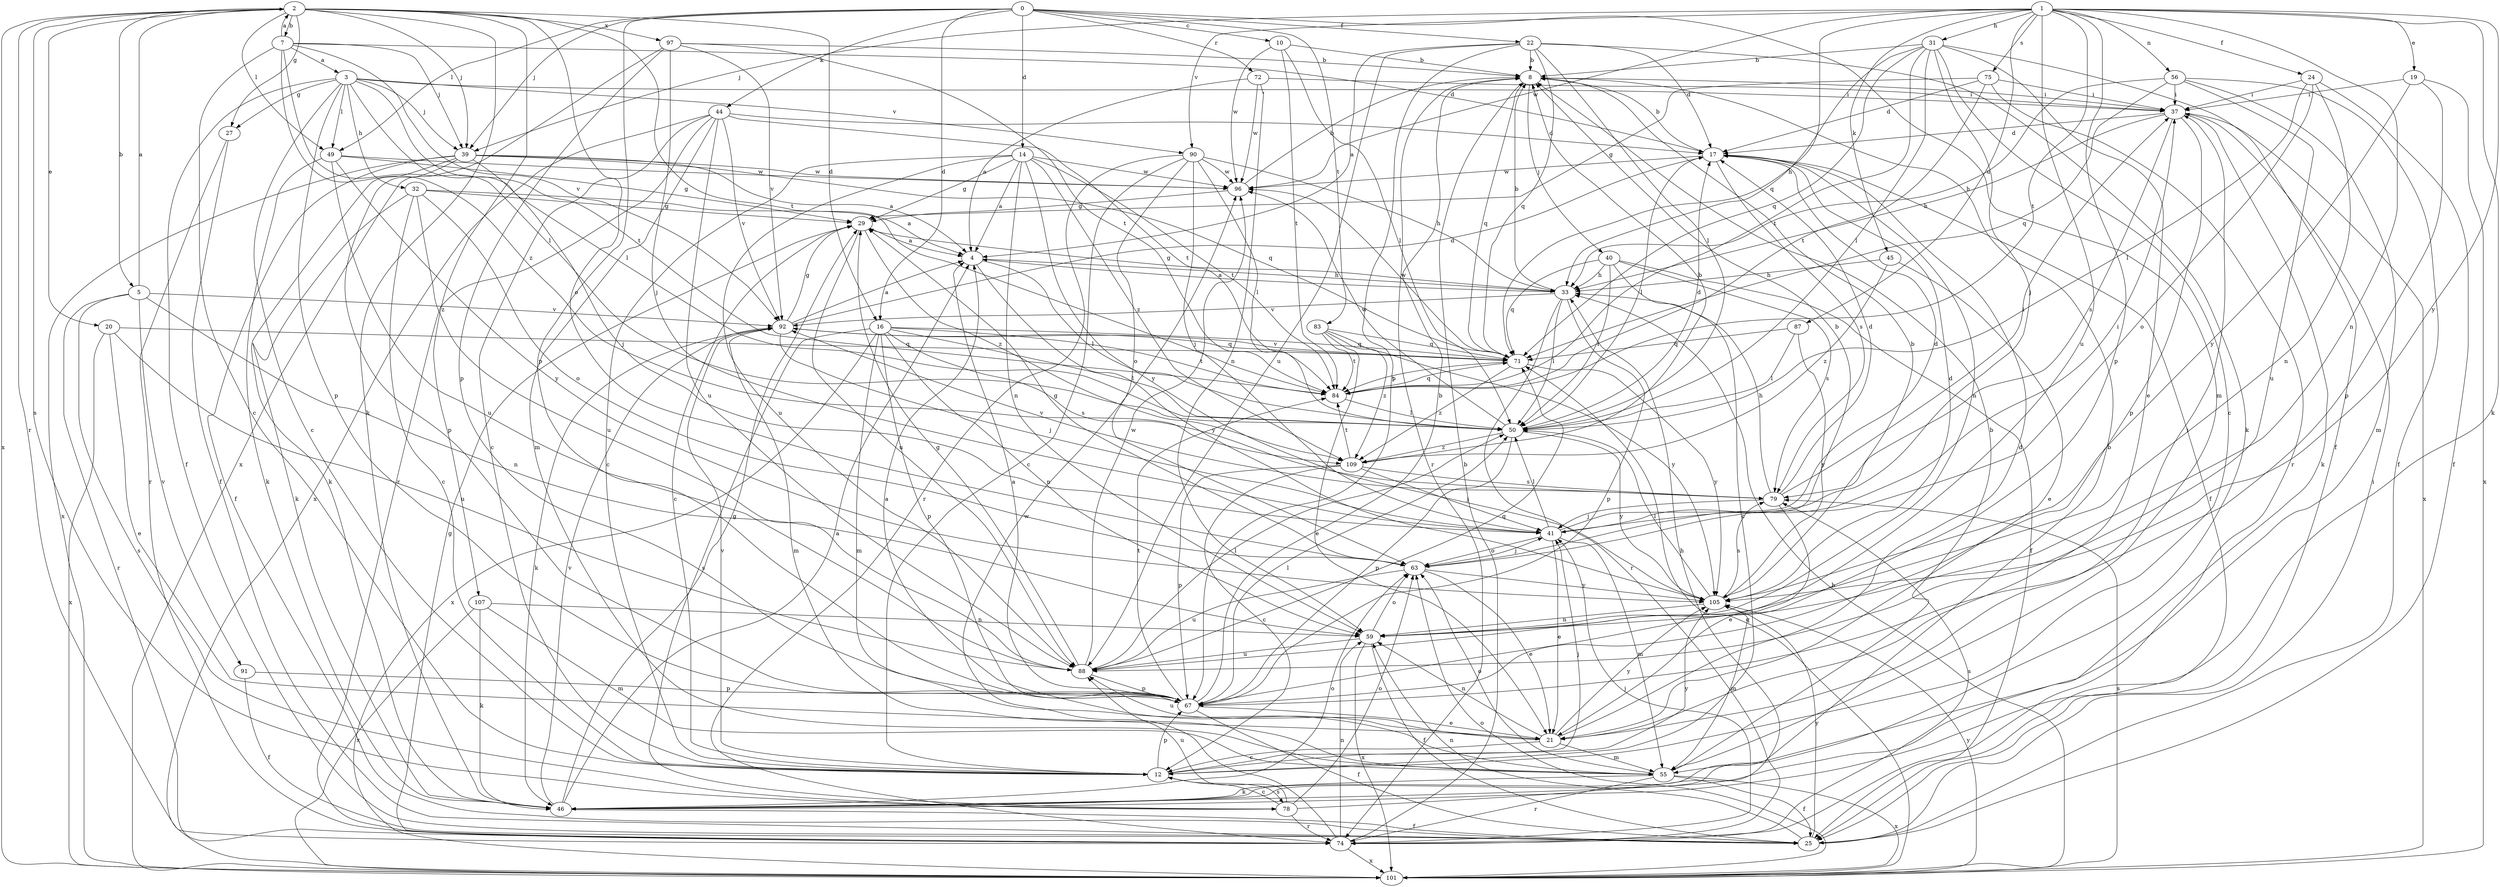 strict digraph  {
0;
1;
2;
3;
4;
5;
7;
8;
10;
12;
14;
16;
17;
19;
20;
21;
22;
24;
25;
27;
29;
31;
32;
33;
37;
39;
40;
41;
44;
45;
46;
49;
50;
55;
56;
59;
63;
67;
71;
72;
74;
75;
78;
79;
83;
84;
87;
88;
90;
91;
92;
96;
97;
101;
105;
107;
109;
0 -> 10  [label=c];
0 -> 14  [label=d];
0 -> 16  [label=d];
0 -> 22  [label=f];
0 -> 39  [label=j];
0 -> 44  [label=k];
0 -> 49  [label=l];
0 -> 55  [label=m];
0 -> 67  [label=p];
0 -> 72  [label=r];
0 -> 83  [label=t];
1 -> 19  [label=e];
1 -> 24  [label=f];
1 -> 31  [label=h];
1 -> 39  [label=j];
1 -> 45  [label=k];
1 -> 46  [label=k];
1 -> 56  [label=n];
1 -> 59  [label=n];
1 -> 67  [label=p];
1 -> 71  [label=q];
1 -> 75  [label=s];
1 -> 84  [label=t];
1 -> 87  [label=u];
1 -> 88  [label=u];
1 -> 90  [label=v];
1 -> 96  [label=w];
1 -> 105  [label=y];
2 -> 5  [label=b];
2 -> 7  [label=b];
2 -> 16  [label=d];
2 -> 20  [label=e];
2 -> 27  [label=g];
2 -> 39  [label=j];
2 -> 46  [label=k];
2 -> 49  [label=l];
2 -> 63  [label=o];
2 -> 74  [label=r];
2 -> 78  [label=s];
2 -> 84  [label=t];
2 -> 97  [label=x];
2 -> 101  [label=x];
2 -> 107  [label=z];
3 -> 12  [label=c];
3 -> 25  [label=f];
3 -> 27  [label=g];
3 -> 32  [label=h];
3 -> 37  [label=i];
3 -> 39  [label=j];
3 -> 49  [label=l];
3 -> 50  [label=l];
3 -> 67  [label=p];
3 -> 84  [label=t];
3 -> 90  [label=v];
4 -> 33  [label=h];
4 -> 50  [label=l];
4 -> 105  [label=y];
5 -> 2  [label=a];
5 -> 59  [label=n];
5 -> 74  [label=r];
5 -> 78  [label=s];
5 -> 91  [label=v];
5 -> 92  [label=v];
7 -> 2  [label=a];
7 -> 3  [label=a];
7 -> 12  [label=c];
7 -> 17  [label=d];
7 -> 39  [label=j];
7 -> 50  [label=l];
7 -> 92  [label=v];
7 -> 109  [label=z];
8 -> 37  [label=i];
8 -> 40  [label=j];
8 -> 71  [label=q];
8 -> 74  [label=r];
10 -> 8  [label=b];
10 -> 50  [label=l];
10 -> 84  [label=t];
10 -> 96  [label=w];
12 -> 41  [label=j];
12 -> 67  [label=p];
12 -> 78  [label=s];
12 -> 92  [label=v];
12 -> 105  [label=y];
14 -> 4  [label=a];
14 -> 12  [label=c];
14 -> 29  [label=g];
14 -> 59  [label=n];
14 -> 84  [label=t];
14 -> 88  [label=u];
14 -> 96  [label=w];
14 -> 105  [label=y];
14 -> 109  [label=z];
16 -> 50  [label=l];
16 -> 55  [label=m];
16 -> 59  [label=n];
16 -> 67  [label=p];
16 -> 71  [label=q];
16 -> 78  [label=s];
16 -> 79  [label=s];
16 -> 84  [label=t];
16 -> 101  [label=x];
17 -> 8  [label=b];
17 -> 25  [label=f];
17 -> 50  [label=l];
17 -> 59  [label=n];
17 -> 79  [label=s];
17 -> 96  [label=w];
19 -> 37  [label=i];
19 -> 67  [label=p];
19 -> 101  [label=x];
19 -> 105  [label=y];
20 -> 21  [label=e];
20 -> 71  [label=q];
20 -> 88  [label=u];
20 -> 101  [label=x];
21 -> 4  [label=a];
21 -> 12  [label=c];
21 -> 17  [label=d];
21 -> 37  [label=i];
21 -> 55  [label=m];
21 -> 59  [label=n];
21 -> 88  [label=u];
21 -> 105  [label=y];
22 -> 4  [label=a];
22 -> 8  [label=b];
22 -> 17  [label=d];
22 -> 46  [label=k];
22 -> 50  [label=l];
22 -> 67  [label=p];
22 -> 71  [label=q];
22 -> 88  [label=u];
24 -> 25  [label=f];
24 -> 37  [label=i];
24 -> 50  [label=l];
24 -> 59  [label=n];
24 -> 63  [label=o];
25 -> 37  [label=i];
25 -> 59  [label=n];
25 -> 105  [label=y];
27 -> 25  [label=f];
27 -> 74  [label=r];
29 -> 4  [label=a];
29 -> 12  [label=c];
29 -> 88  [label=u];
29 -> 109  [label=z];
31 -> 8  [label=b];
31 -> 12  [label=c];
31 -> 21  [label=e];
31 -> 25  [label=f];
31 -> 33  [label=h];
31 -> 41  [label=j];
31 -> 50  [label=l];
31 -> 71  [label=q];
31 -> 84  [label=t];
32 -> 4  [label=a];
32 -> 12  [label=c];
32 -> 29  [label=g];
32 -> 46  [label=k];
32 -> 63  [label=o];
32 -> 88  [label=u];
33 -> 4  [label=a];
33 -> 8  [label=b];
33 -> 29  [label=g];
33 -> 50  [label=l];
33 -> 67  [label=p];
33 -> 74  [label=r];
33 -> 92  [label=v];
37 -> 17  [label=d];
37 -> 33  [label=h];
37 -> 46  [label=k];
37 -> 67  [label=p];
37 -> 79  [label=s];
37 -> 101  [label=x];
39 -> 4  [label=a];
39 -> 25  [label=f];
39 -> 41  [label=j];
39 -> 46  [label=k];
39 -> 67  [label=p];
39 -> 71  [label=q];
39 -> 96  [label=w];
39 -> 101  [label=x];
40 -> 12  [label=c];
40 -> 25  [label=f];
40 -> 33  [label=h];
40 -> 50  [label=l];
40 -> 71  [label=q];
40 -> 79  [label=s];
41 -> 17  [label=d];
41 -> 21  [label=e];
41 -> 37  [label=i];
41 -> 50  [label=l];
41 -> 55  [label=m];
41 -> 63  [label=o];
44 -> 12  [label=c];
44 -> 17  [label=d];
44 -> 55  [label=m];
44 -> 74  [label=r];
44 -> 84  [label=t];
44 -> 88  [label=u];
44 -> 92  [label=v];
44 -> 101  [label=x];
45 -> 21  [label=e];
45 -> 33  [label=h];
45 -> 109  [label=z];
46 -> 4  [label=a];
46 -> 8  [label=b];
46 -> 25  [label=f];
46 -> 29  [label=g];
46 -> 63  [label=o];
46 -> 92  [label=v];
49 -> 29  [label=g];
49 -> 46  [label=k];
49 -> 88  [label=u];
49 -> 96  [label=w];
49 -> 105  [label=y];
50 -> 17  [label=d];
50 -> 67  [label=p];
50 -> 96  [label=w];
50 -> 105  [label=y];
50 -> 109  [label=z];
55 -> 8  [label=b];
55 -> 25  [label=f];
55 -> 46  [label=k];
55 -> 63  [label=o];
55 -> 74  [label=r];
55 -> 101  [label=x];
56 -> 25  [label=f];
56 -> 33  [label=h];
56 -> 37  [label=i];
56 -> 55  [label=m];
56 -> 71  [label=q];
56 -> 88  [label=u];
59 -> 25  [label=f];
59 -> 63  [label=o];
59 -> 88  [label=u];
59 -> 101  [label=x];
63 -> 8  [label=b];
63 -> 21  [label=e];
63 -> 29  [label=g];
63 -> 41  [label=j];
63 -> 88  [label=u];
63 -> 105  [label=y];
67 -> 4  [label=a];
67 -> 8  [label=b];
67 -> 21  [label=e];
67 -> 25  [label=f];
67 -> 50  [label=l];
67 -> 84  [label=t];
71 -> 84  [label=t];
71 -> 92  [label=v];
71 -> 96  [label=w];
71 -> 105  [label=y];
71 -> 109  [label=z];
72 -> 4  [label=a];
72 -> 37  [label=i];
72 -> 59  [label=n];
72 -> 96  [label=w];
74 -> 8  [label=b];
74 -> 29  [label=g];
74 -> 41  [label=j];
74 -> 59  [label=n];
74 -> 79  [label=s];
74 -> 96  [label=w];
74 -> 101  [label=x];
75 -> 17  [label=d];
75 -> 29  [label=g];
75 -> 37  [label=i];
75 -> 74  [label=r];
75 -> 84  [label=t];
78 -> 12  [label=c];
78 -> 33  [label=h];
78 -> 63  [label=o];
78 -> 74  [label=r];
78 -> 88  [label=u];
79 -> 17  [label=d];
79 -> 21  [label=e];
79 -> 33  [label=h];
79 -> 37  [label=i];
79 -> 41  [label=j];
79 -> 92  [label=v];
83 -> 21  [label=e];
83 -> 71  [label=q];
83 -> 84  [label=t];
83 -> 105  [label=y];
83 -> 109  [label=z];
84 -> 50  [label=l];
84 -> 71  [label=q];
87 -> 50  [label=l];
87 -> 71  [label=q];
87 -> 105  [label=y];
88 -> 29  [label=g];
88 -> 50  [label=l];
88 -> 67  [label=p];
88 -> 71  [label=q];
88 -> 96  [label=w];
90 -> 12  [label=c];
90 -> 33  [label=h];
90 -> 41  [label=j];
90 -> 50  [label=l];
90 -> 63  [label=o];
90 -> 74  [label=r];
90 -> 96  [label=w];
91 -> 25  [label=f];
91 -> 67  [label=p];
92 -> 4  [label=a];
92 -> 17  [label=d];
92 -> 29  [label=g];
92 -> 41  [label=j];
92 -> 46  [label=k];
92 -> 55  [label=m];
92 -> 71  [label=q];
96 -> 8  [label=b];
96 -> 29  [label=g];
97 -> 8  [label=b];
97 -> 41  [label=j];
97 -> 67  [label=p];
97 -> 84  [label=t];
97 -> 92  [label=v];
97 -> 101  [label=x];
101 -> 33  [label=h];
101 -> 63  [label=o];
101 -> 71  [label=q];
101 -> 79  [label=s];
101 -> 105  [label=y];
105 -> 8  [label=b];
105 -> 17  [label=d];
105 -> 50  [label=l];
105 -> 55  [label=m];
105 -> 59  [label=n];
105 -> 79  [label=s];
107 -> 46  [label=k];
107 -> 55  [label=m];
107 -> 59  [label=n];
107 -> 101  [label=x];
109 -> 8  [label=b];
109 -> 12  [label=c];
109 -> 41  [label=j];
109 -> 67  [label=p];
109 -> 79  [label=s];
109 -> 84  [label=t];
}
